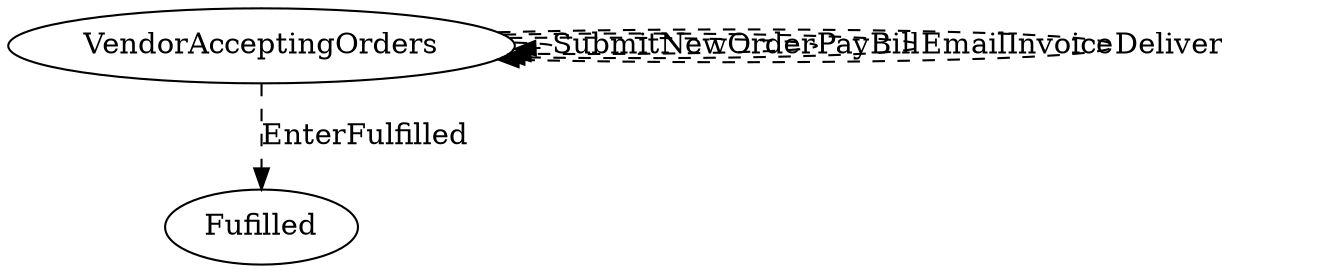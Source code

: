 // THIS IS A GENERATED FILE. DO NOT EDIT.

digraph Master_Sales_Agreement {    
    Fulfilled[label=Fufilled];
    VendorAcceptingOrders[label=VendorAcceptingOrders]
        
    
         
    
    
    
    
    VendorAcceptingOrders -> Fulfilled [style=dashed,label=EnterFulfilled];
	     
    
    VendorAcceptingOrders -> VendorAcceptingOrders [style=dashed,label=SubmitNewOrder];
	VendorAcceptingOrders -> VendorAcceptingOrders [style=dashed,label=PayBill];
	VendorAcceptingOrders -> VendorAcceptingOrders [style=dashed,label=EmailInvoice];
	VendorAcceptingOrders -> VendorAcceptingOrders [style=dashed,label=Deliver];
	   
}